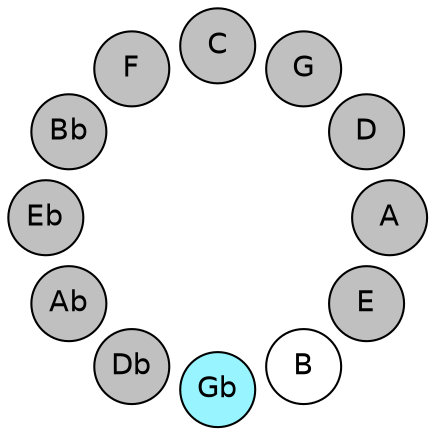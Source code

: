 
graph {

layout = circo;
mindist = .1

node [shape = circle, fontname = Helvetica, margin = 0, style = filled]
edge [style=invis]

subgraph 1 {
	E -- B -- Gb -- Db -- Ab -- Eb -- Bb -- F -- C -- G -- D -- A -- E
}

E [fillcolor = gray];
B [fillcolor = white];
Gb [fillcolor = cadetblue1];
Db [fillcolor = gray];
Ab [fillcolor = gray];
Eb [fillcolor = gray];
Bb [fillcolor = gray];
F [fillcolor = gray];
C [fillcolor = gray];
G [fillcolor = gray];
D [fillcolor = gray];
A [fillcolor = gray];
}
